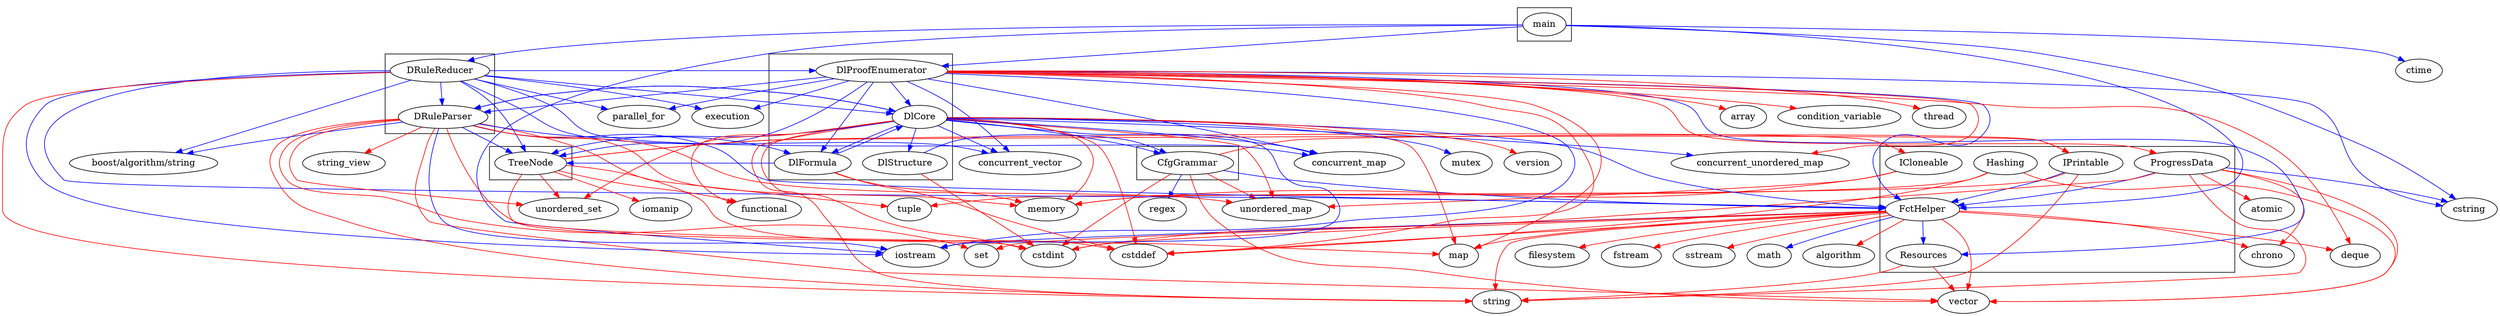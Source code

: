 digraph {
	CfgGrammar -> FctHelper [color=blue]
	CfgGrammar -> regex [color=blue]
	CfgGrammar -> IPrintable [color=red]
	CfgGrammar -> cstdint [color=red]
	CfgGrammar -> unordered_map [color=red]
	CfgGrammar -> vector [color=red]
	subgraph "cluster_D:/Dropbox/eclipse/pmGenerator\grammar" {
		CfgGrammar
		CfgGrammar
	}
	FctHelper -> Resources [color=blue]
	FctHelper -> iostream [color=blue]
	FctHelper -> math [color=blue]
	FctHelper -> algorithm [color=red]
	FctHelper -> chrono [color=red]
	FctHelper -> cstddef [color=red]
	FctHelper -> cstdint [color=red]
	FctHelper -> deque [color=red]
	FctHelper -> filesystem [color=red]
	FctHelper -> fstream [color=red]
	FctHelper -> map [color=red]
	FctHelper -> set [color=red]
	FctHelper -> sstream [color=red]
	FctHelper -> string [color=red]
	FctHelper -> vector [color=red]
	Hashing -> cstddef [color=red]
	Hashing -> tuple [color=red]
	Hashing -> vector [color=red]
	ICloneable -> memory [color=red]
	ICloneable -> unordered_map [color=red]
	IPrintable -> FctHelper [color=blue]
	IPrintable -> memory [color=red]
	IPrintable -> string [color=red]
	ProgressData -> FctHelper [color=blue]
	ProgressData -> cstring [color=blue]
	ProgressData -> atomic [color=red]
	ProgressData -> chrono [color=red]
	ProgressData -> cstdint [color=red]
	ProgressData -> string [color=red]
	ProgressData -> vector [color=red]
	Resources -> string [color=red]
	Resources -> vector [color=red]
	subgraph "cluster_D:/Dropbox/eclipse/pmGenerator\helper" {
		FctHelper
		FctHelper
		Hashing
		ICloneable
		IPrintable
		IPrintable
		ProgressData
		ProgressData
		Resources
		Resources
	}
	main -> FctHelper [color=blue]
	main -> DRuleReducer [color=blue]
	main -> DlProofEnumerator [color=blue]
	main -> cstring [color=blue]
	main -> ctime [color=blue]
	main -> iostream [color=blue]
	subgraph "cluster_D:/Dropbox/eclipse/pmGenerator" {
		main
	}
	DRuleParser -> FctHelper [color=blue]
	DRuleParser -> TreeNode [color=blue]
	DRuleParser -> DlCore [color=blue]
	DRuleParser -> DlFormula [color=blue]
	DRuleParser -> "boost/algorithm/string" [color=blue]
	DRuleParser -> iostream [color=blue]
	DRuleParser -> map [color=red]
	DRuleParser -> memory [color=red]
	DRuleParser -> set [color=red]
	DRuleParser -> string_view [color=red]
	DRuleParser -> string [color=red]
	DRuleParser -> tuple [color=red]
	DRuleParser -> unordered_map [color=red]
	DRuleParser -> unordered_set [color=red]
	DRuleParser -> vector [color=red]
	DRuleReducer -> FctHelper [color=blue]
	DRuleReducer -> TreeNode [color=blue]
	DRuleReducer -> DlCore [color=blue]
	DRuleReducer -> DlProofEnumerator [color=blue]
	DRuleReducer -> DRuleParser [color=blue]
	DRuleReducer -> concurrent_map [color=blue]
	DRuleReducer -> concurrent_vector [color=blue]
	DRuleReducer -> parallel_for [color=blue]
	DRuleReducer -> "boost/algorithm/string" [color=blue]
	DRuleReducer -> execution [color=blue]
	DRuleReducer -> iostream [color=blue]
	DRuleReducer -> string [color=red]
	subgraph "cluster_D:/Dropbox/eclipse/pmGenerator\metamath" {
		DRuleParser
		DRuleParser
		DRuleReducer
		DRuleReducer
	}
	DlCore -> FctHelper [color=blue]
	DlCore -> TreeNode [color=blue]
	DlCore -> CfgGrammar [color=blue]
	DlCore -> DRuleParser [color=blue]
	DlCore -> DlFormula [color=blue]
	DlCore -> DlStructure [color=blue]
	DlCore -> concurrent_map [color=blue]
	DlCore -> concurrent_unordered_map [color=blue]
	DlCore -> concurrent_vector [color=blue]
	DlCore -> iostream [color=blue]
	DlCore -> mutex [color=blue]
	DlCore -> version [color=red]
	DlCore -> cstddef [color=red]
	DlCore -> cstdint [color=red]
	DlCore -> functional [color=red]
	DlCore -> map [color=red]
	DlCore -> memory [color=red]
	DlCore -> string [color=red]
	DlCore -> unordered_map [color=red]
	DlCore -> unordered_set [color=red]
	DlFormula -> TreeNode [color=blue]
	DlFormula -> DlCore [color=blue]
	DlFormula -> cstddef [color=red]
	DlFormula -> memory [color=red]
	DlProofEnumerator -> FctHelper [color=blue]
	DlProofEnumerator -> Resources [color=blue]
	DlProofEnumerator -> TreeNode [color=blue]
	DlProofEnumerator -> DRuleParser [color=blue]
	DlProofEnumerator -> DlCore [color=blue]
	DlProofEnumerator -> DlFormula [color=blue]
	DlProofEnumerator -> concurrent_map [color=blue]
	DlProofEnumerator -> concurrent_vector [color=blue]
	DlProofEnumerator -> parallel_for [color=blue]
	DlProofEnumerator -> cstring [color=blue]
	DlProofEnumerator -> execution [color=blue]
	DlProofEnumerator -> iostream [color=blue]
	DlProofEnumerator -> ProgressData [color=red]
	DlProofEnumerator -> concurrent_unordered_map [color=red]
	DlProofEnumerator -> array [color=red]
	DlProofEnumerator -> condition_variable [color=red]
	DlProofEnumerator -> cstddef [color=red]
	DlProofEnumerator -> deque [color=red]
	DlProofEnumerator -> map [color=red]
	DlProofEnumerator -> thread [color=red]
	DlStructure -> CfgGrammar [color=blue]
	DlStructure -> cstdint [color=red]
	subgraph "cluster_D:/Dropbox/eclipse/pmGenerator\nortmann" {
		DlCore
		DlCore
		DlFormula
		DlFormula
		DlProofEnumerator
		DlProofEnumerator
		DlStructure
		DlStructure
	}
	TreeNode -> ICloneable [color=red]
	TreeNode -> IPrintable [color=red]
	TreeNode -> cstddef [color=red]
	TreeNode -> cstdint [color=red]
	TreeNode -> functional [color=red]
	TreeNode -> iomanip [color=red]
	TreeNode -> unordered_set [color=red]
	subgraph "cluster_D:/Dropbox/eclipse/pmGenerator\tree" {
		TreeNode
	}
}
